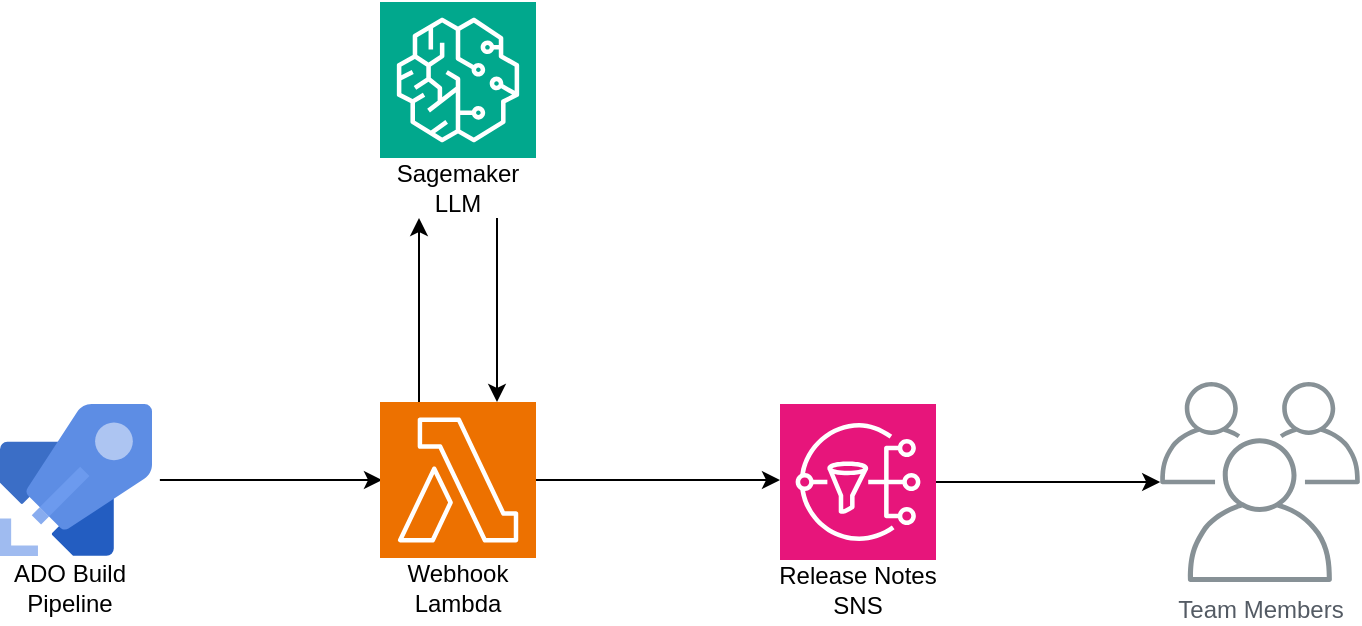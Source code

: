 <mxfile version="24.5.3" type="device">
  <diagram id="Ht1M8jgEwFfnCIfOTk4-" name="Page-1">
    <mxGraphModel dx="1406" dy="733" grid="1" gridSize="10" guides="1" tooltips="1" connect="1" arrows="1" fold="1" page="1" pageScale="1" pageWidth="827" pageHeight="1169" math="0" shadow="0">
      <root>
        <mxCell id="0" />
        <mxCell id="1" parent="0" />
        <mxCell id="ncqPU3tthsaQyjibv7It-6" style="edgeStyle=orthogonalEdgeStyle;rounded=0;orthogonalLoop=1;jettySize=auto;html=1;" parent="1" edge="1">
          <mxGeometry relative="1" as="geometry">
            <mxPoint x="119.933" y="309" as="sourcePoint" />
            <mxPoint x="231" y="309" as="targetPoint" />
          </mxGeometry>
        </mxCell>
        <mxCell id="ncqPU3tthsaQyjibv7It-15" style="edgeStyle=orthogonalEdgeStyle;rounded=0;orthogonalLoop=1;jettySize=auto;html=1;exitX=0.25;exitY=0;exitDx=0;exitDy=0;exitPerimeter=0;entryX=0.25;entryY=1;entryDx=0;entryDy=0;" parent="1" source="ncqPU3tthsaQyjibv7It-9" target="ncqPU3tthsaQyjibv7It-14" edge="1">
          <mxGeometry relative="1" as="geometry" />
        </mxCell>
        <mxCell id="ncqPU3tthsaQyjibv7It-9" value="" style="sketch=0;points=[[0,0,0],[0.25,0,0],[0.5,0,0],[0.75,0,0],[1,0,0],[0,1,0],[0.25,1,0],[0.5,1,0],[0.75,1,0],[1,1,0],[0,0.25,0],[0,0.5,0],[0,0.75,0],[1,0.25,0],[1,0.5,0],[1,0.75,0]];outlineConnect=0;fontColor=#232F3E;fillColor=#ED7100;strokeColor=#ffffff;dashed=0;verticalLabelPosition=bottom;verticalAlign=top;align=center;html=1;fontSize=12;fontStyle=0;aspect=fixed;shape=mxgraph.aws4.resourceIcon;resIcon=mxgraph.aws4.lambda;" parent="1" vertex="1">
          <mxGeometry x="230" y="270" width="78" height="78" as="geometry" />
        </mxCell>
        <mxCell id="ncqPU3tthsaQyjibv7It-11" value="Webhook Lambda" style="text;html=1;align=center;verticalAlign=middle;whiteSpace=wrap;rounded=0;" parent="1" vertex="1">
          <mxGeometry x="239" y="348" width="60" height="30" as="geometry" />
        </mxCell>
        <mxCell id="ncqPU3tthsaQyjibv7It-13" value="" style="sketch=0;points=[[0,0,0],[0.25,0,0],[0.5,0,0],[0.75,0,0],[1,0,0],[0,1,0],[0.25,1,0],[0.5,1,0],[0.75,1,0],[1,1,0],[0,0.25,0],[0,0.5,0],[0,0.75,0],[1,0.25,0],[1,0.5,0],[1,0.75,0]];outlineConnect=0;fontColor=#232F3E;fillColor=#01A88D;strokeColor=#ffffff;dashed=0;verticalLabelPosition=bottom;verticalAlign=top;align=center;html=1;fontSize=12;fontStyle=0;aspect=fixed;shape=mxgraph.aws4.resourceIcon;resIcon=mxgraph.aws4.sagemaker;" parent="1" vertex="1">
          <mxGeometry x="230" y="70" width="78" height="78" as="geometry" />
        </mxCell>
        <mxCell id="ncqPU3tthsaQyjibv7It-14" value="Sagemaker LLM" style="text;html=1;align=center;verticalAlign=middle;whiteSpace=wrap;rounded=0;" parent="1" vertex="1">
          <mxGeometry x="230" y="148" width="78" height="30" as="geometry" />
        </mxCell>
        <mxCell id="ncqPU3tthsaQyjibv7It-16" style="edgeStyle=orthogonalEdgeStyle;rounded=0;orthogonalLoop=1;jettySize=auto;html=1;exitX=0.75;exitY=1;exitDx=0;exitDy=0;entryX=0.75;entryY=0;entryDx=0;entryDy=0;entryPerimeter=0;" parent="1" source="ncqPU3tthsaQyjibv7It-14" target="ncqPU3tthsaQyjibv7It-9" edge="1">
          <mxGeometry relative="1" as="geometry" />
        </mxCell>
        <mxCell id="ncqPU3tthsaQyjibv7It-18" style="edgeStyle=orthogonalEdgeStyle;rounded=0;orthogonalLoop=1;jettySize=auto;html=1;exitX=1;exitY=0.5;exitDx=0;exitDy=0;exitPerimeter=0;" parent="1" source="ncqPU3tthsaQyjibv7It-9" edge="1">
          <mxGeometry relative="1" as="geometry">
            <mxPoint x="430" y="309" as="targetPoint" />
          </mxGeometry>
        </mxCell>
        <mxCell id="ncqPU3tthsaQyjibv7It-19" value="Release Notes SNS" style="text;html=1;align=center;verticalAlign=middle;whiteSpace=wrap;rounded=0;" parent="1" vertex="1">
          <mxGeometry x="424" y="349" width="90" height="30" as="geometry" />
        </mxCell>
        <mxCell id="6Pa8albkXueuwRUVkMxz-1" value="" style="image;sketch=0;aspect=fixed;html=1;points=[];align=center;fontSize=12;image=img/lib/mscae/Azure_Pipelines.svg;" parent="1" vertex="1">
          <mxGeometry x="40" y="271" width="76" height="76" as="geometry" />
        </mxCell>
        <mxCell id="6Pa8albkXueuwRUVkMxz-2" value="ADO Build Pipeline" style="text;html=1;align=center;verticalAlign=middle;whiteSpace=wrap;rounded=0;" parent="1" vertex="1">
          <mxGeometry x="40" y="348" width="70" height="30" as="geometry" />
        </mxCell>
        <mxCell id="6Pa8albkXueuwRUVkMxz-5" style="edgeStyle=orthogonalEdgeStyle;rounded=0;orthogonalLoop=1;jettySize=auto;html=1;exitX=1;exitY=0.5;exitDx=0;exitDy=0;exitPerimeter=0;" parent="1" source="6Pa8albkXueuwRUVkMxz-4" target="6Pa8albkXueuwRUVkMxz-6" edge="1">
          <mxGeometry relative="1" as="geometry">
            <mxPoint x="630" y="310" as="targetPoint" />
          </mxGeometry>
        </mxCell>
        <mxCell id="6Pa8albkXueuwRUVkMxz-4" value="" style="sketch=0;points=[[0,0,0],[0.25,0,0],[0.5,0,0],[0.75,0,0],[1,0,0],[0,1,0],[0.25,1,0],[0.5,1,0],[0.75,1,0],[1,1,0],[0,0.25,0],[0,0.5,0],[0,0.75,0],[1,0.25,0],[1,0.5,0],[1,0.75,0]];outlineConnect=0;fontColor=#232F3E;fillColor=#E7157B;strokeColor=#ffffff;dashed=0;verticalLabelPosition=bottom;verticalAlign=top;align=center;html=1;fontSize=12;fontStyle=0;aspect=fixed;shape=mxgraph.aws4.resourceIcon;resIcon=mxgraph.aws4.sns;" parent="1" vertex="1">
          <mxGeometry x="430" y="271" width="78" height="78" as="geometry" />
        </mxCell>
        <mxCell id="6Pa8albkXueuwRUVkMxz-6" value="Team Members" style="sketch=0;outlineConnect=0;gradientColor=none;fontColor=#545B64;strokeColor=none;fillColor=#879196;dashed=0;verticalLabelPosition=bottom;verticalAlign=top;align=center;html=1;fontSize=12;fontStyle=0;aspect=fixed;shape=mxgraph.aws4.illustration_users;pointerEvents=1" parent="1" vertex="1">
          <mxGeometry x="620" y="260" width="100" height="100" as="geometry" />
        </mxCell>
      </root>
    </mxGraphModel>
  </diagram>
</mxfile>
